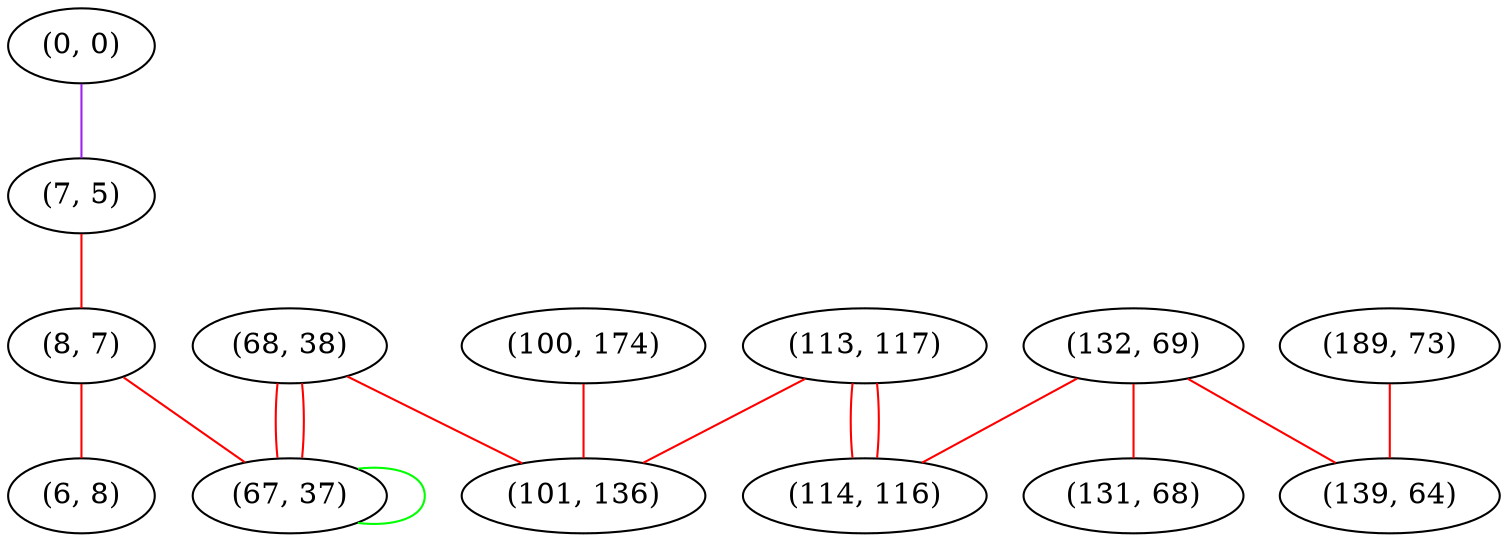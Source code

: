 graph "" {
"(0, 0)";
"(68, 38)";
"(132, 69)";
"(189, 73)";
"(100, 174)";
"(139, 64)";
"(113, 117)";
"(7, 5)";
"(8, 7)";
"(67, 37)";
"(131, 68)";
"(114, 116)";
"(101, 136)";
"(6, 8)";
"(0, 0)" -- "(7, 5)"  [color=purple, key=0, weight=4];
"(68, 38)" -- "(101, 136)"  [color=red, key=0, weight=1];
"(68, 38)" -- "(67, 37)"  [color=red, key=0, weight=1];
"(68, 38)" -- "(67, 37)"  [color=red, key=1, weight=1];
"(132, 69)" -- "(139, 64)"  [color=red, key=0, weight=1];
"(132, 69)" -- "(131, 68)"  [color=red, key=0, weight=1];
"(132, 69)" -- "(114, 116)"  [color=red, key=0, weight=1];
"(189, 73)" -- "(139, 64)"  [color=red, key=0, weight=1];
"(100, 174)" -- "(101, 136)"  [color=red, key=0, weight=1];
"(113, 117)" -- "(114, 116)"  [color=red, key=0, weight=1];
"(113, 117)" -- "(114, 116)"  [color=red, key=1, weight=1];
"(113, 117)" -- "(101, 136)"  [color=red, key=0, weight=1];
"(7, 5)" -- "(8, 7)"  [color=red, key=0, weight=1];
"(8, 7)" -- "(6, 8)"  [color=red, key=0, weight=1];
"(8, 7)" -- "(67, 37)"  [color=red, key=0, weight=1];
"(67, 37)" -- "(67, 37)"  [color=green, key=0, weight=2];
}
